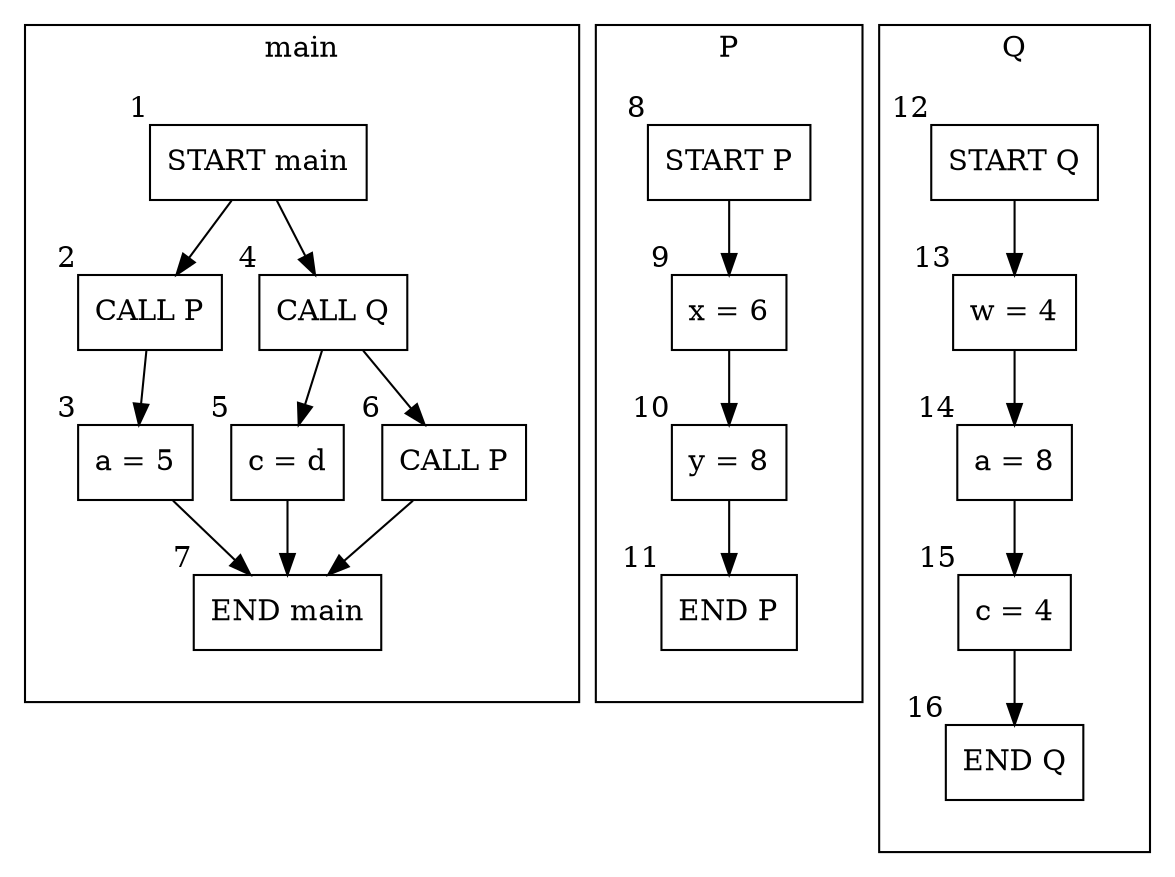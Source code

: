digraph G {

	subgraph cluster_main {
		label = "main";
		margin = 25;
		node_1 [shape=box, xlabel="1", label="START main"];
		node_2 [shape=box, xlabel="2", label="CALL P"];
		node_3 [shape=box, xlabel="3", label="a = 5"];
		node_4 [shape=box, xlabel="4", label="CALL Q"];
		node_5 [shape=box, xlabel="5", label="c = d"];
		node_6 [shape=box, xlabel="6", label="CALL P"];
		node_7 [shape=box, xlabel="7", label="END main"];
		node_1 -> node_2;
		node_1 -> node_4;
		node_2 -> node_3;
		node_3 -> node_7;
		node_4 -> node_5;
		node_4 -> node_6;
		node_5 -> node_7;
		node_6 -> node_7;
	}

	subgraph cluster_P {
		label = "P";
		margin = 25;
		node_8 [shape=box, xlabel="8", label="START P"];
		node_9 [shape=box, xlabel="9", label="x = 6"];
		node_10 [shape=box, xlabel="10", label="y = 8"];
		node_11 [shape=box, xlabel="11", label="END P"];
		node_8 -> node_9;
		node_9 -> node_10;
		node_10 -> node_11;
	}

	subgraph cluster_Q {
		label = "Q";
		margin = 25;
		node_12 [shape=box, xlabel="12", label="START Q"];
		node_13 [shape=box, xlabel="13", label="w = 4"];
		node_14 [shape=box, xlabel="14", label="a = 8"];
		node_15 [shape=box, xlabel="15", label="c = 4"];
		node_16 [shape=box, xlabel="16", label="END Q"];
		node_12 -> node_13;
		node_13 -> node_14;
		node_14 -> node_15;
		node_15 -> node_16;
	}
}
